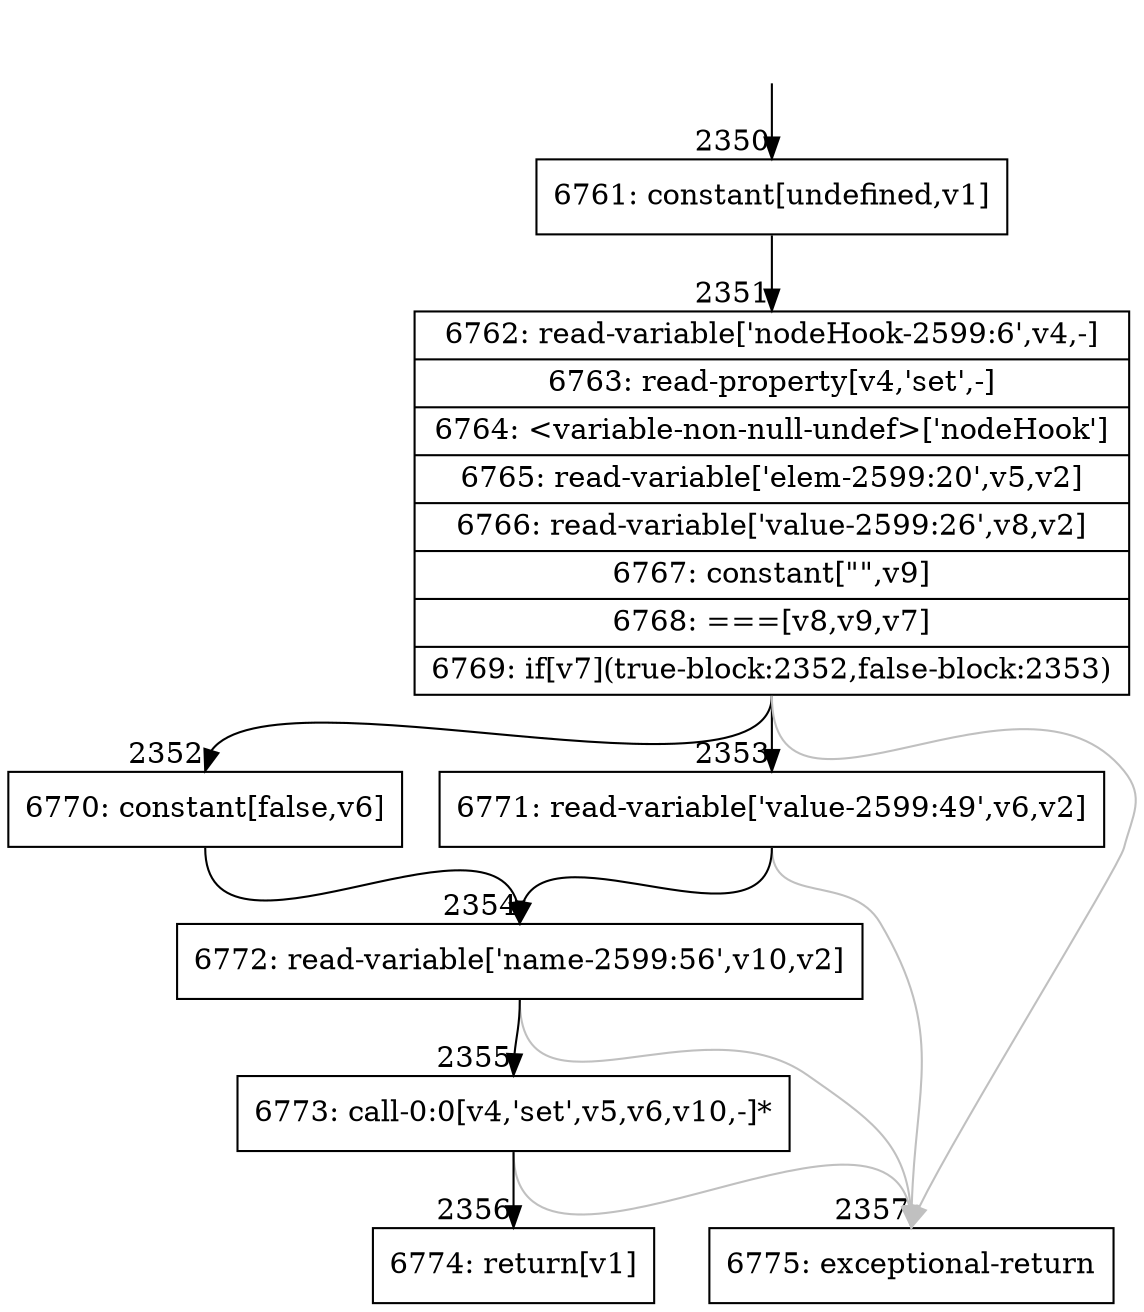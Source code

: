 digraph {
rankdir="TD"
BB_entry155[shape=none,label=""];
BB_entry155 -> BB2350 [tailport=s, headport=n, headlabel="    2350"]
BB2350 [shape=record label="{6761: constant[undefined,v1]}" ] 
BB2350 -> BB2351 [tailport=s, headport=n, headlabel="      2351"]
BB2351 [shape=record label="{6762: read-variable['nodeHook-2599:6',v4,-]|6763: read-property[v4,'set',-]|6764: \<variable-non-null-undef\>['nodeHook']|6765: read-variable['elem-2599:20',v5,v2]|6766: read-variable['value-2599:26',v8,v2]|6767: constant[\"\",v9]|6768: ===[v8,v9,v7]|6769: if[v7](true-block:2352,false-block:2353)}" ] 
BB2351 -> BB2352 [tailport=s, headport=n, headlabel="      2352"]
BB2351 -> BB2353 [tailport=s, headport=n, headlabel="      2353"]
BB2351 -> BB2357 [tailport=s, headport=n, color=gray, headlabel="      2357"]
BB2352 [shape=record label="{6770: constant[false,v6]}" ] 
BB2352 -> BB2354 [tailport=s, headport=n, headlabel="      2354"]
BB2353 [shape=record label="{6771: read-variable['value-2599:49',v6,v2]}" ] 
BB2353 -> BB2354 [tailport=s, headport=n]
BB2353 -> BB2357 [tailport=s, headport=n, color=gray]
BB2354 [shape=record label="{6772: read-variable['name-2599:56',v10,v2]}" ] 
BB2354 -> BB2355 [tailport=s, headport=n, headlabel="      2355"]
BB2354 -> BB2357 [tailport=s, headport=n, color=gray]
BB2355 [shape=record label="{6773: call-0:0[v4,'set',v5,v6,v10,-]*}" ] 
BB2355 -> BB2356 [tailport=s, headport=n, headlabel="      2356"]
BB2355 -> BB2357 [tailport=s, headport=n, color=gray]
BB2356 [shape=record label="{6774: return[v1]}" ] 
BB2357 [shape=record label="{6775: exceptional-return}" ] 
}
